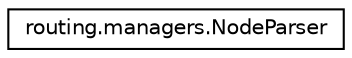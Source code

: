 digraph "Graphical Class Hierarchy"
{
 // LATEX_PDF_SIZE
  edge [fontname="Helvetica",fontsize="10",labelfontname="Helvetica",labelfontsize="10"];
  node [fontname="Helvetica",fontsize="10",shape=record];
  rankdir="LR";
  Node0 [label="routing.managers.NodeParser",height=0.2,width=0.4,color="black", fillcolor="white", style="filled",URL="$classrouting_1_1managers_1_1_node_parser.html",tooltip=" "];
}
